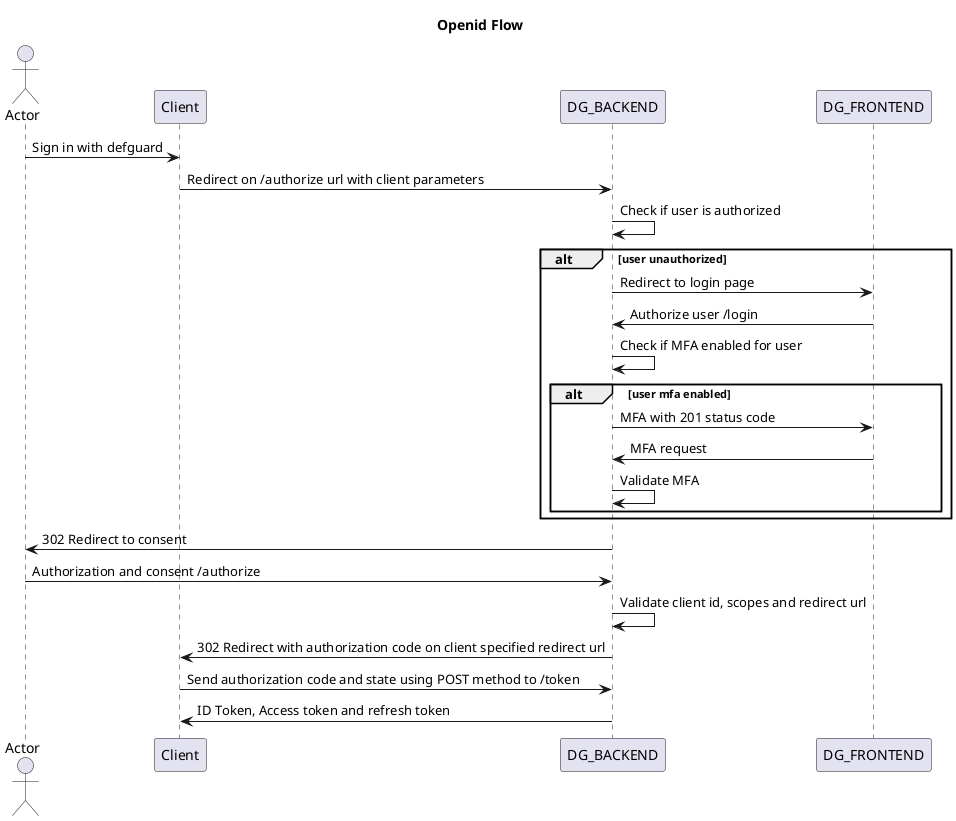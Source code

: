 @startuml openid flow
title Openid Flow
actor Actor as actor
actor -> Client: Sign in with defguard
Client -> DG_BACKEND: Redirect on /authorize url with client parameters
DG_BACKEND -> DG_BACKEND:  Check if user is authorized
alt user unauthorized
DG_BACKEND -> DG_FRONTEND: Redirect to login page
DG_FRONTEND -> DG_BACKEND: Authorize user /login
DG_BACKEND -> DG_BACKEND: Check if MFA enabled for user
alt user mfa enabled
DG_BACKEND -> DG_FRONTEND: MFA with 201 status code
DG_FRONTEND -> DG_BACKEND: MFA request
DG_BACKEND -> DG_BACKEND: Validate MFA
end
end
DG_BACKEND -> actor: 302 Redirect to consent
actor ->  DG_BACKEND:  Authorization and consent /authorize 
DG_BACKEND -> DG_BACKEND: Validate client id, scopes and redirect url
DG_BACKEND -> Client: 302 Redirect with authorization code on client specified redirect url
Client -> DG_BACKEND: Send authorization code and state using POST method to /token
DG_BACKEND -> Client: ID Token, Access token and refresh token
@enduml
